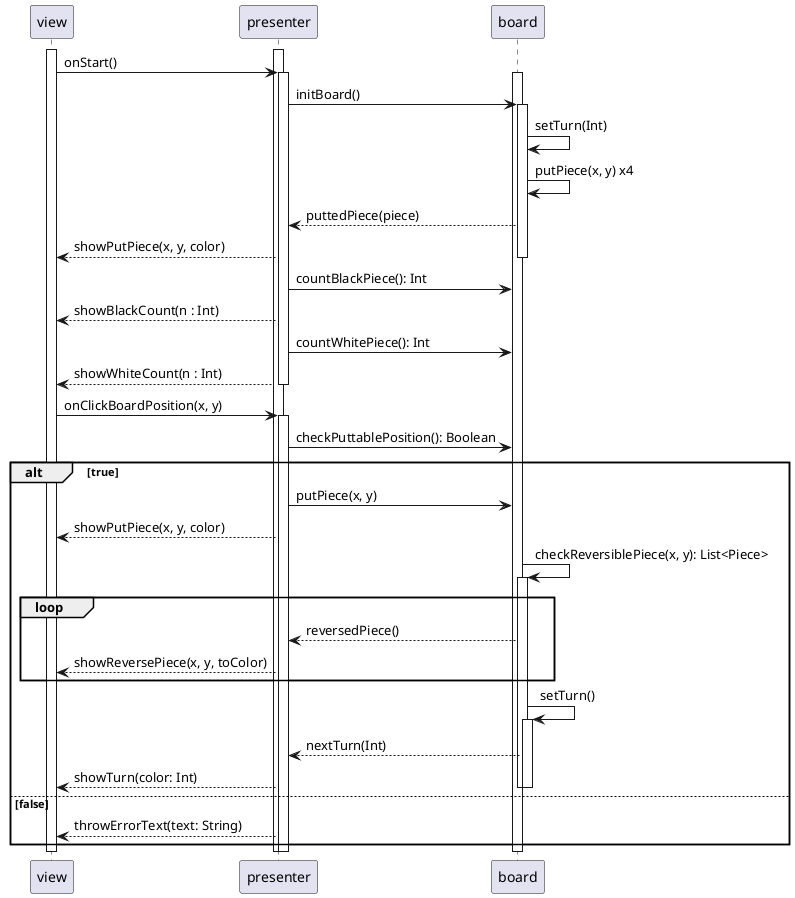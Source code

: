@startuml

participant view
participant presenter
participant board

activate view
activate presenter
view -> presenter : onStart()

activate presenter
activate board
presenter -> board : initBoard()
activate board
board -> board : setTurn(Int)
board -> board : putPiece(x, y) x4
presenter <-- board : puttedPiece(piece)
view <-- presenter : showPutPiece(x, y, color)
deactivate board
presenter -> board : countBlackPiece(): Int
view <-- presenter : showBlackCount(n : Int)
presenter -> board : countWhitePiece(): Int
view <-- presenter : showWhiteCount(n : Int)
deactivate presenter

view -> presenter : onClickBoardPosition(x, y)
activate presenter
presenter -> board : checkPuttablePosition(): Boolean
alt true
    presenter -> board : putPiece(x, y)
    view <-- presenter : showPutPiece(x, y, color)
    board -> board : checkReversiblePiece(x, y): List<Piece>
    activate board
    loop
        presenter <-- board : reversedPiece()
        view <-- presenter : showReversePiece(x, y, toColor)
    end
    board -> board : setTurn()
    activate board
    presenter <-- board : nextTurn(Int)
    view <-- presenter : showTurn(color: Int)
    deactivate board
    deactivate board
else false
    view <-- presenter : throwErrorText(text: String)
end
deactivate board
deactivate presenter
deactivate presenter
deactivate view


@enduml